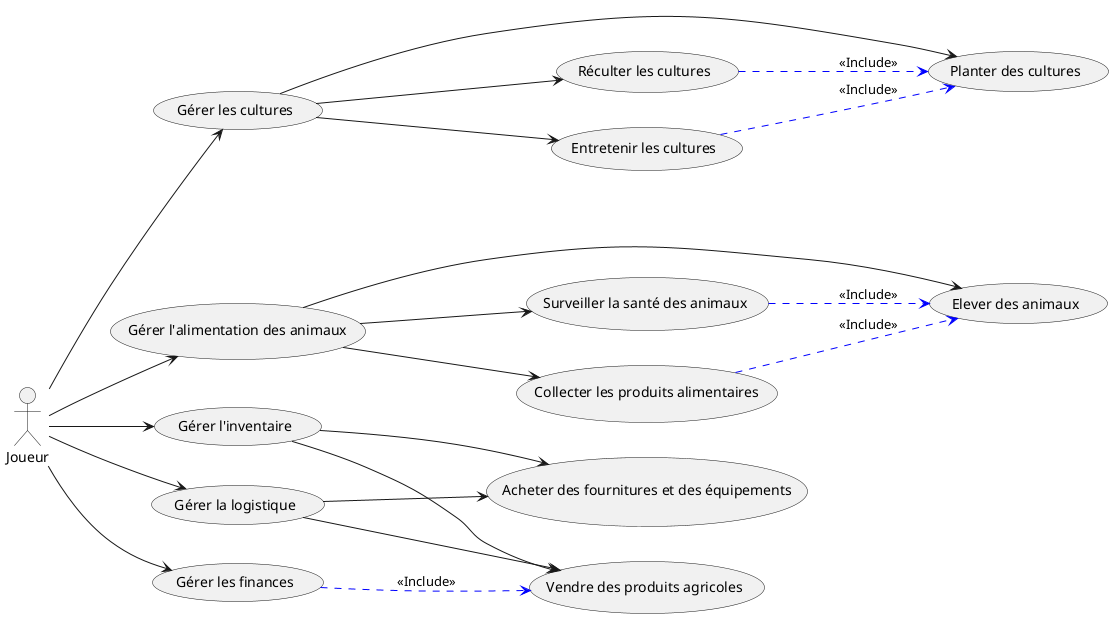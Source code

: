 @startuml
Left to right direction
actor "Joueur" as j
usecase "Gérer les cultures" as UC1
usecase "Gérer l'alimentation des animaux" as UC2
usecase "Gérer la logistique" as UC3
usecase "Gérer l'inventaire" as UC4
usecase "Gérer les finances" as UC5
j --> UC1
j --> UC2
j --> UC3
j --> UC4
j --> UC5
usecase "Réculter les cultures" as UC11
usecase "Planter des cultures" as UC12
usecase "Entretenir les cultures" as UC13
UC1 --> UC11
UC1 --> UC12
UC1 --> UC13
usecase "Surveiller la santé des animaux" as UC21
usecase "Elever des animaux" as UC22
usecase "Collecter les produits alimentaires" as UC23
UC2 --> UC21
UC2 --> UC22
UC2 --> UC23
usecase "Acheter des fournitures et des équipements" as UC04
usecase "Vendre des produits agricoles" as UC05
UC3 --> UC04
UC3 --> UC05
UC4 --> UC04
UC4 --> UC05
UC5 ..> UC05 #line:blue : <<Include>>
UC11 ..> UC12 #line:blue : <<Include>>
UC13 ..> UC12 #line:blue : <<Include>>
UC21 ..> UC22 #line:blue : <<Include>>
UC23 ..> UC22 #line:blue : <<Include>>
@enduml